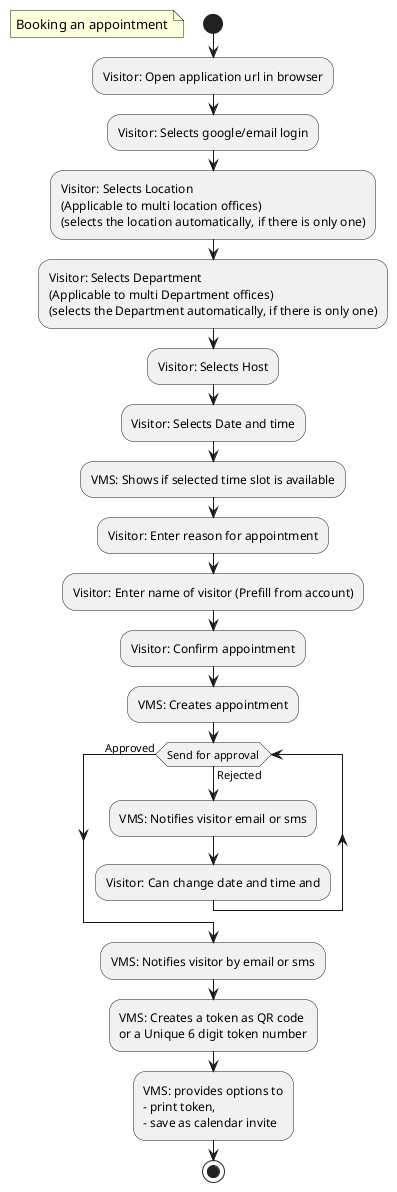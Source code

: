 
@startuml
start
floating note left: Booking an appointment
:Visitor: Open application url in browser;
:Visitor: Selects google/email login;
:Visitor: Selects Location
(Applicable to multi location offices)
(selects the location automatically, if there is only one);
:Visitor: Selects Department
(Applicable to multi Department offices)
(selects the Department automatically, if there is only one);
:Visitor: Selects Host;
:Visitor: Selects Date and time;
:VMS: Shows if selected time slot is available;
:Visitor: Enter reason for appointment;
:Visitor: Enter name of visitor (Prefill from account);
:Visitor: Confirm appointment;
:VMS: Creates appointment;
while (Send for approval) is (Rejected)
  :VMS: Notifies visitor email or sms;
  :Visitor: Can change date and time and;
endwhile (Approved)
  :VMS: Notifies visitor by email or sms;
  :VMS: Creates a token as QR code 
  or a Unique 6 digit token number;
  :VMS: provides options to
  - print token,
  - save as calendar invite;

stop
@enduml